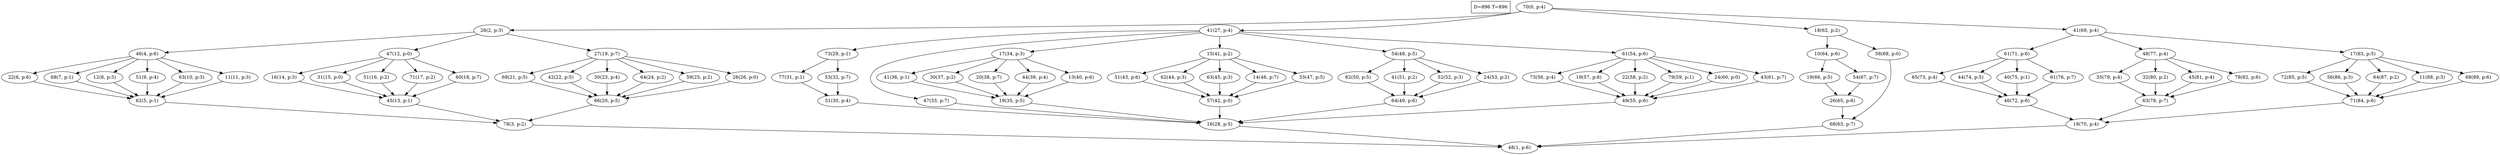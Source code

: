 digraph Task {
i [shape=box, label="D=896 T=896"]; 
0 [label="70(0, p:4)"];
1 [label="48(1, p:6)"];
2 [label="26(2, p:3)"];
3 [label="78(3, p:2)"];
4 [label="46(4, p:6)"];
5 [label="62(5, p:1)"];
6 [label="22(6, p:6)"];
7 [label="68(7, p:1)"];
8 [label="12(8, p:3)"];
9 [label="51(9, p:4)"];
10 [label="63(10, p:3)"];
11 [label="11(11, p:3)"];
12 [label="47(12, p:0)"];
13 [label="45(13, p:1)"];
14 [label="16(14, p:3)"];
15 [label="31(15, p:0)"];
16 [label="51(16, p:2)"];
17 [label="71(17, p:2)"];
18 [label="60(18, p:7)"];
19 [label="27(19, p:7)"];
20 [label="66(20, p:5)"];
21 [label="68(21, p:5)"];
22 [label="42(22, p:5)"];
23 [label="30(23, p:4)"];
24 [label="64(24, p:2)"];
25 [label="59(25, p:2)"];
26 [label="26(26, p:0)"];
27 [label="41(27, p:4)"];
28 [label="16(28, p:5)"];
29 [label="73(29, p:1)"];
30 [label="31(30, p:4)"];
31 [label="77(31, p:1)"];
32 [label="53(32, p:7)"];
33 [label="47(33, p:7)"];
34 [label="17(34, p:3)"];
35 [label="19(35, p:5)"];
36 [label="41(36, p:1)"];
37 [label="30(37, p:2)"];
38 [label="20(38, p:7)"];
39 [label="44(39, p:4)"];
40 [label="13(40, p:6)"];
41 [label="15(41, p:2)"];
42 [label="57(42, p:0)"];
43 [label="51(43, p:6)"];
44 [label="62(44, p:3)"];
45 [label="63(45, p:3)"];
46 [label="14(46, p:7)"];
47 [label="33(47, p:5)"];
48 [label="54(48, p:5)"];
49 [label="64(49, p:6)"];
50 [label="62(50, p:5)"];
51 [label="41(51, p:2)"];
52 [label="52(52, p:3)"];
53 [label="24(53, p:2)"];
54 [label="61(54, p:6)"];
55 [label="49(55, p:6)"];
56 [label="73(56, p:4)"];
57 [label="19(57, p:6)"];
58 [label="22(58, p:2)"];
59 [label="79(59, p:1)"];
60 [label="24(60, p:0)"];
61 [label="43(61, p:7)"];
62 [label="18(62, p:2)"];
63 [label="68(63, p:7)"];
64 [label="10(64, p:6)"];
65 [label="26(65, p:6)"];
66 [label="19(66, p:5)"];
67 [label="54(67, p:7)"];
68 [label="58(68, p:0)"];
69 [label="41(69, p:4)"];
70 [label="18(70, p:4)"];
71 [label="61(71, p:6)"];
72 [label="46(72, p:6)"];
73 [label="65(73, p:4)"];
74 [label="44(74, p:5)"];
75 [label="40(75, p:1)"];
76 [label="61(76, p:7)"];
77 [label="48(77, p:4)"];
78 [label="63(78, p:7)"];
79 [label="35(79, p:4)"];
80 [label="32(80, p:2)"];
81 [label="45(81, p:4)"];
82 [label="78(82, p:6)"];
83 [label="17(83, p:5)"];
84 [label="71(84, p:6)"];
85 [label="72(85, p:5)"];
86 [label="56(86, p:3)"];
87 [label="64(87, p:2)"];
88 [label="11(88, p:3)"];
89 [label="68(89, p:6)"];
0 -> 2;
0 -> 27;
0 -> 62;
0 -> 69;
2 -> 4;
2 -> 12;
2 -> 19;
3 -> 1;
4 -> 6;
4 -> 7;
4 -> 8;
4 -> 9;
4 -> 10;
4 -> 11;
5 -> 3;
6 -> 5;
7 -> 5;
8 -> 5;
9 -> 5;
10 -> 5;
11 -> 5;
12 -> 14;
12 -> 15;
12 -> 16;
12 -> 17;
12 -> 18;
13 -> 3;
14 -> 13;
15 -> 13;
16 -> 13;
17 -> 13;
18 -> 13;
19 -> 21;
19 -> 22;
19 -> 23;
19 -> 24;
19 -> 25;
19 -> 26;
20 -> 3;
21 -> 20;
22 -> 20;
23 -> 20;
24 -> 20;
25 -> 20;
26 -> 20;
27 -> 29;
27 -> 33;
27 -> 34;
27 -> 41;
27 -> 48;
27 -> 54;
28 -> 1;
29 -> 31;
29 -> 32;
30 -> 28;
31 -> 30;
32 -> 30;
33 -> 28;
34 -> 36;
34 -> 37;
34 -> 38;
34 -> 39;
34 -> 40;
35 -> 28;
36 -> 35;
37 -> 35;
38 -> 35;
39 -> 35;
40 -> 35;
41 -> 43;
41 -> 44;
41 -> 45;
41 -> 46;
41 -> 47;
42 -> 28;
43 -> 42;
44 -> 42;
45 -> 42;
46 -> 42;
47 -> 42;
48 -> 50;
48 -> 51;
48 -> 52;
48 -> 53;
49 -> 28;
50 -> 49;
51 -> 49;
52 -> 49;
53 -> 49;
54 -> 56;
54 -> 57;
54 -> 58;
54 -> 59;
54 -> 60;
54 -> 61;
55 -> 28;
56 -> 55;
57 -> 55;
58 -> 55;
59 -> 55;
60 -> 55;
61 -> 55;
62 -> 64;
62 -> 68;
63 -> 1;
64 -> 66;
64 -> 67;
65 -> 63;
66 -> 65;
67 -> 65;
68 -> 63;
69 -> 71;
69 -> 77;
69 -> 83;
70 -> 1;
71 -> 73;
71 -> 74;
71 -> 75;
71 -> 76;
72 -> 70;
73 -> 72;
74 -> 72;
75 -> 72;
76 -> 72;
77 -> 79;
77 -> 80;
77 -> 81;
77 -> 82;
78 -> 70;
79 -> 78;
80 -> 78;
81 -> 78;
82 -> 78;
83 -> 85;
83 -> 86;
83 -> 87;
83 -> 88;
83 -> 89;
84 -> 70;
85 -> 84;
86 -> 84;
87 -> 84;
88 -> 84;
89 -> 84;
}